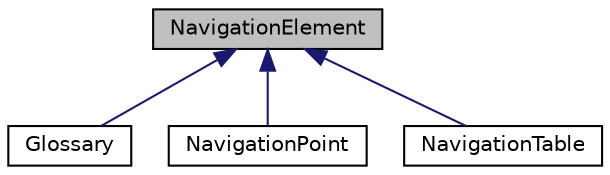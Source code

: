 digraph "NavigationElement"
{
  edge [fontname="Helvetica",fontsize="10",labelfontname="Helvetica",labelfontsize="10"];
  node [fontname="Helvetica",fontsize="10",shape=record];
  Node1 [label="NavigationElement",height=0.2,width=0.4,color="black", fillcolor="grey75", style="filled" fontcolor="black"];
  Node1 -> Node2 [dir="back",color="midnightblue",fontsize="10",style="solid",fontname="Helvetica"];
  Node2 [label="Glossary",height=0.2,width=0.4,color="black", fillcolor="white", style="filled",URL="$class_glossary.xhtml"];
  Node1 -> Node3 [dir="back",color="midnightblue",fontsize="10",style="solid",fontname="Helvetica"];
  Node3 [label="NavigationPoint",height=0.2,width=0.4,color="black", fillcolor="white", style="filled",URL="$class_navigation_point.xhtml"];
  Node1 -> Node4 [dir="back",color="midnightblue",fontsize="10",style="solid",fontname="Helvetica"];
  Node4 [label="NavigationTable",height=0.2,width=0.4,color="black", fillcolor="white", style="filled",URL="$class_navigation_table.xhtml"];
}
